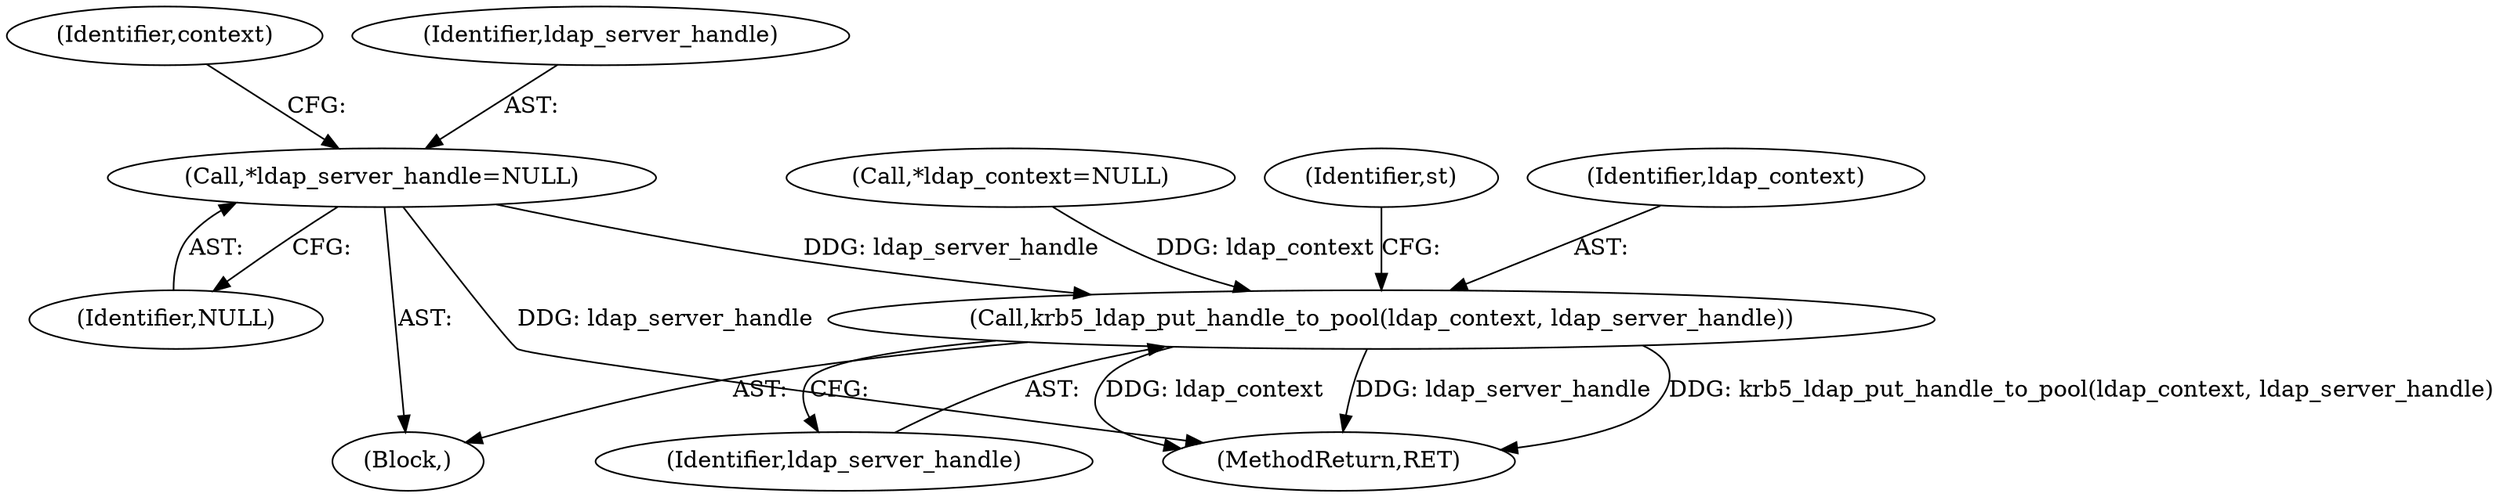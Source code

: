 digraph "0_krb5_d1f707024f1d0af6e54a18885322d70fa15ec4d3@pointer" {
"1000137" [label="(Call,*ldap_server_handle=NULL)"];
"1000228" [label="(Call,krb5_ldap_put_handle_to_pool(ldap_context, ldap_server_handle))"];
"1000141" [label="(Identifier,context)"];
"1000230" [label="(Identifier,ldap_server_handle)"];
"1000228" [label="(Call,krb5_ldap_put_handle_to_pool(ldap_context, ldap_server_handle))"];
"1000139" [label="(Identifier,NULL)"];
"1000138" [label="(Identifier,ldap_server_handle)"];
"1000133" [label="(Call,*ldap_context=NULL)"];
"1000107" [label="(Block,)"];
"1000233" [label="(MethodReturn,RET)"];
"1000137" [label="(Call,*ldap_server_handle=NULL)"];
"1000232" [label="(Identifier,st)"];
"1000229" [label="(Identifier,ldap_context)"];
"1000137" -> "1000107"  [label="AST: "];
"1000137" -> "1000139"  [label="CFG: "];
"1000138" -> "1000137"  [label="AST: "];
"1000139" -> "1000137"  [label="AST: "];
"1000141" -> "1000137"  [label="CFG: "];
"1000137" -> "1000233"  [label="DDG: ldap_server_handle"];
"1000137" -> "1000228"  [label="DDG: ldap_server_handle"];
"1000228" -> "1000107"  [label="AST: "];
"1000228" -> "1000230"  [label="CFG: "];
"1000229" -> "1000228"  [label="AST: "];
"1000230" -> "1000228"  [label="AST: "];
"1000232" -> "1000228"  [label="CFG: "];
"1000228" -> "1000233"  [label="DDG: krb5_ldap_put_handle_to_pool(ldap_context, ldap_server_handle)"];
"1000228" -> "1000233"  [label="DDG: ldap_context"];
"1000228" -> "1000233"  [label="DDG: ldap_server_handle"];
"1000133" -> "1000228"  [label="DDG: ldap_context"];
}
